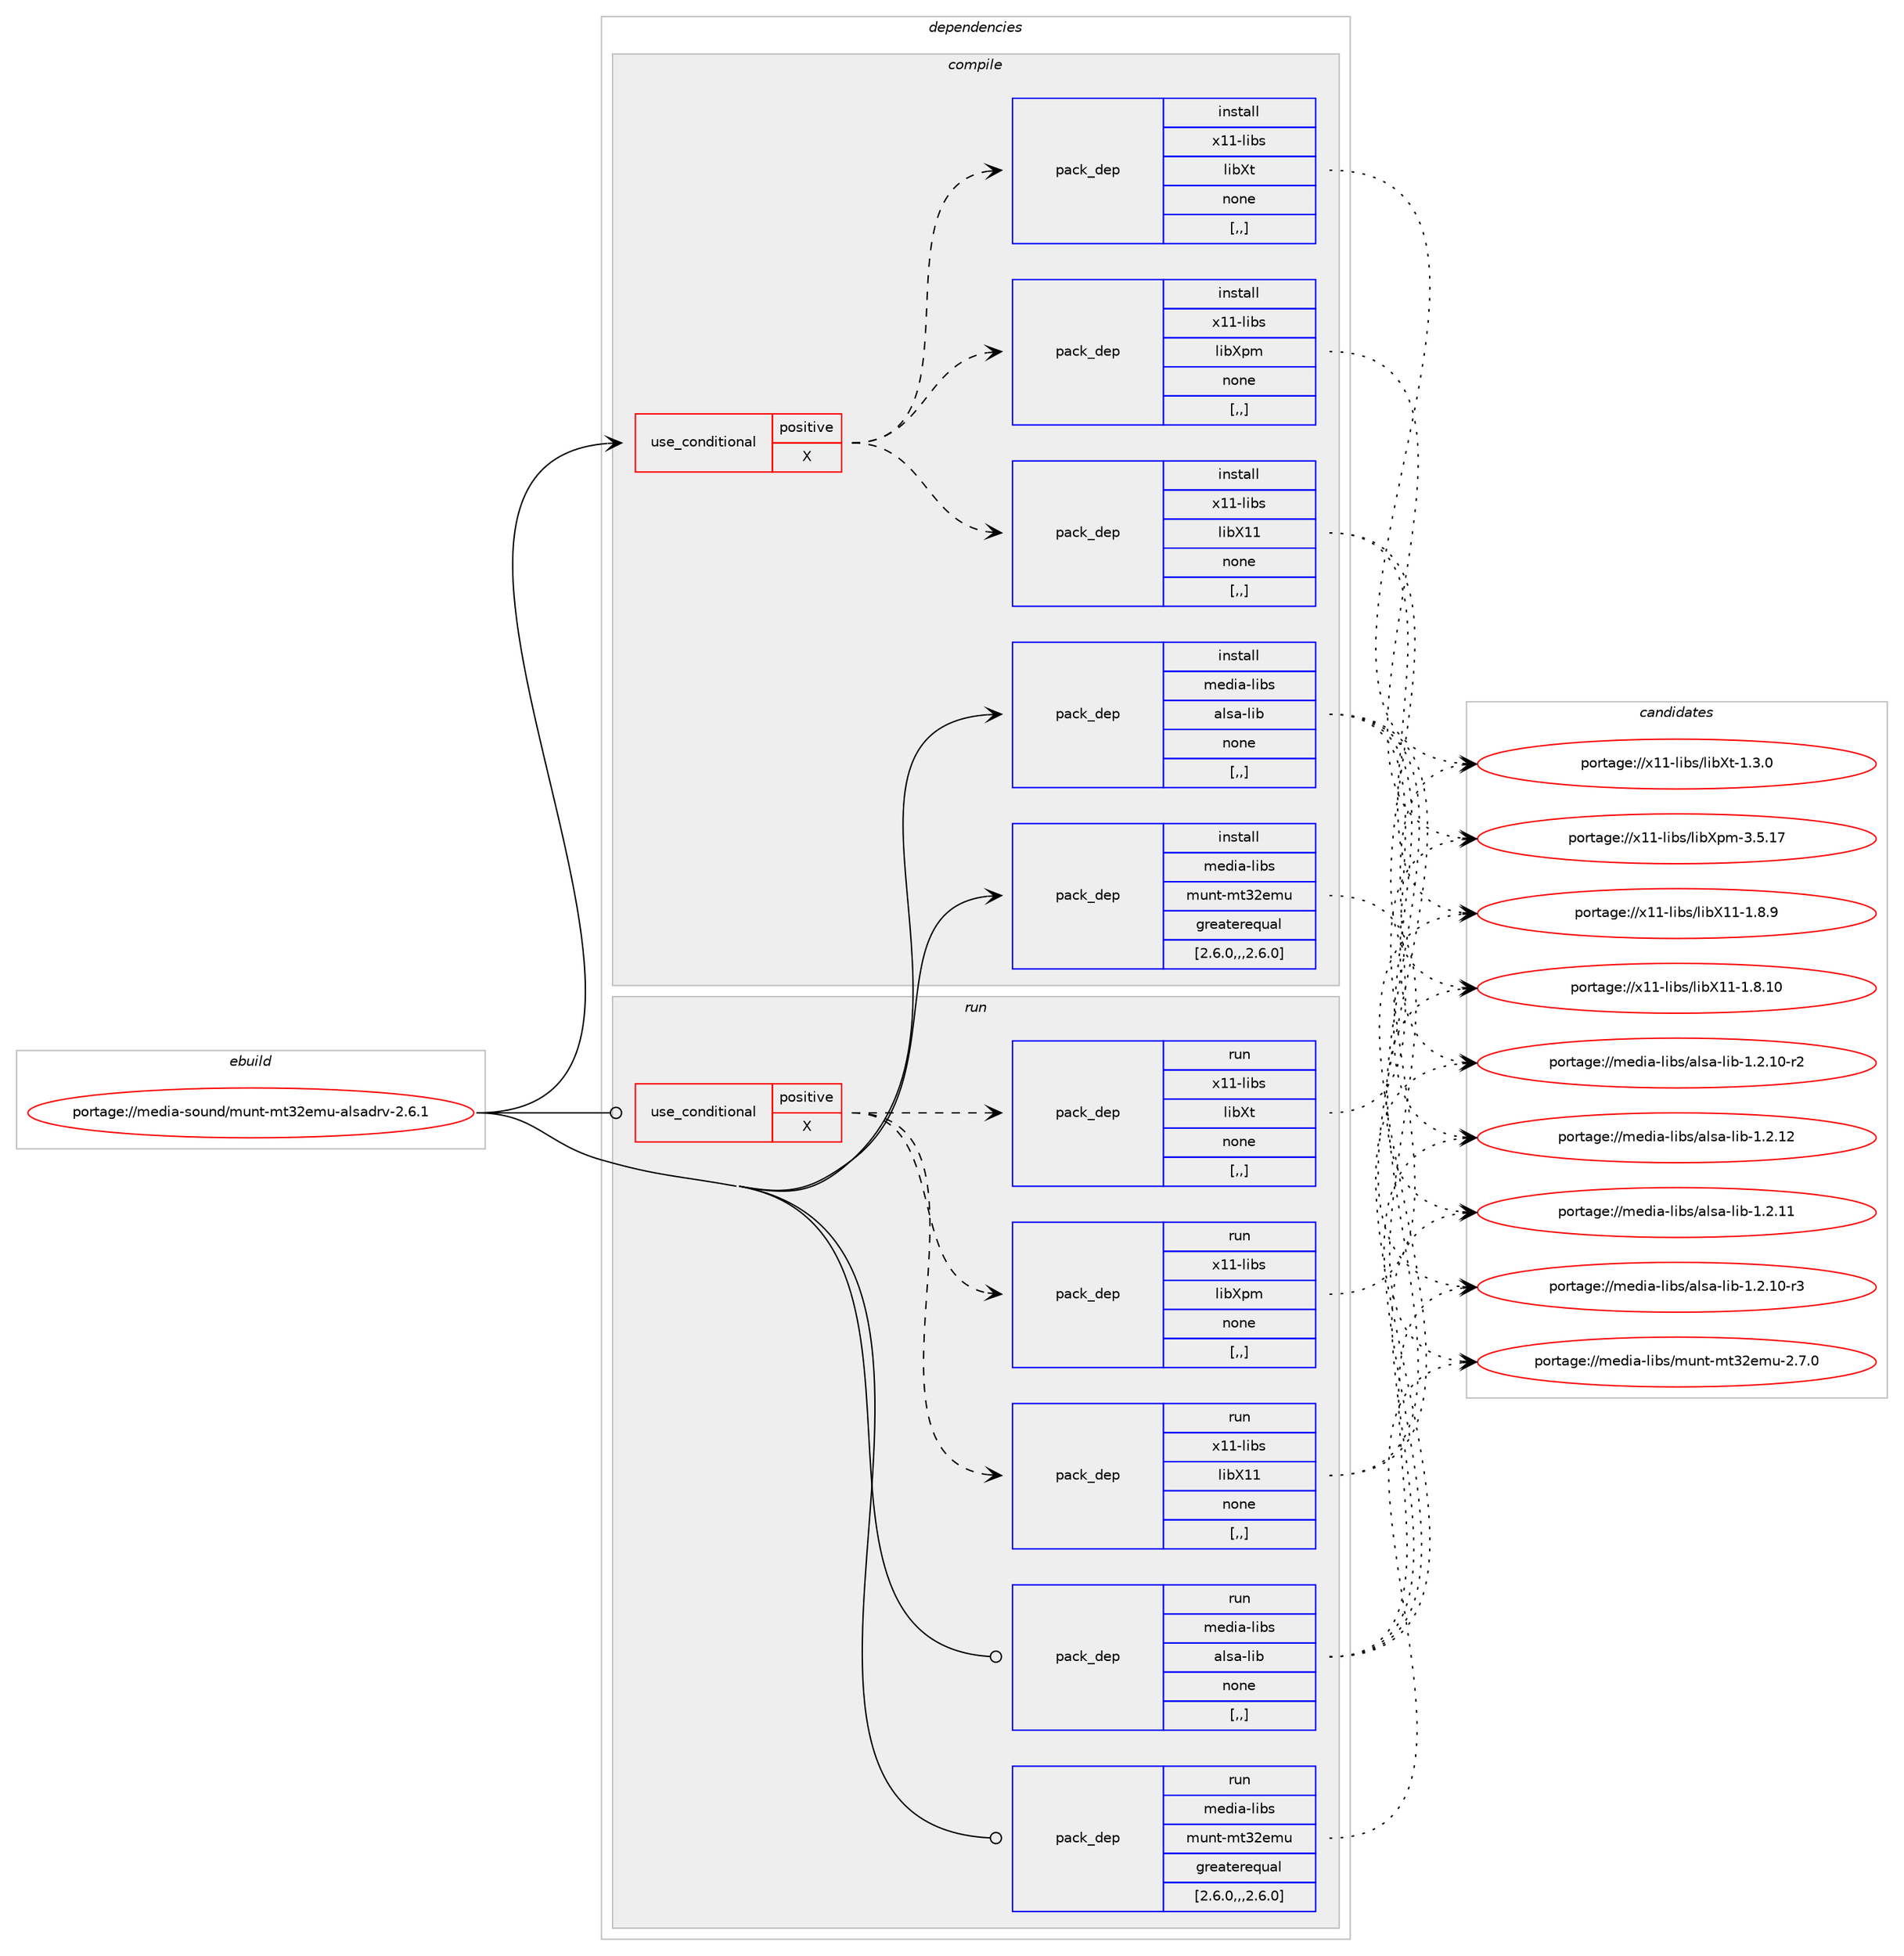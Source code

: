 digraph prolog {

# *************
# Graph options
# *************

newrank=true;
concentrate=true;
compound=true;
graph [rankdir=LR,fontname=Helvetica,fontsize=10,ranksep=1.5];#, ranksep=2.5, nodesep=0.2];
edge  [arrowhead=vee];
node  [fontname=Helvetica,fontsize=10];

# **********
# The ebuild
# **********

subgraph cluster_leftcol {
color=gray;
label=<<i>ebuild</i>>;
id [label="portage://media-sound/munt-mt32emu-alsadrv-2.6.1", color=red, width=4, href="../media-sound/munt-mt32emu-alsadrv-2.6.1.svg"];
}

# ****************
# The dependencies
# ****************

subgraph cluster_midcol {
color=gray;
label=<<i>dependencies</i>>;
subgraph cluster_compile {
fillcolor="#eeeeee";
style=filled;
label=<<i>compile</i>>;
subgraph cond80625 {
dependency317965 [label=<<TABLE BORDER="0" CELLBORDER="1" CELLSPACING="0" CELLPADDING="4"><TR><TD ROWSPAN="3" CELLPADDING="10">use_conditional</TD></TR><TR><TD>positive</TD></TR><TR><TD>X</TD></TR></TABLE>>, shape=none, color=red];
subgraph pack234885 {
dependency317966 [label=<<TABLE BORDER="0" CELLBORDER="1" CELLSPACING="0" CELLPADDING="4" WIDTH="220"><TR><TD ROWSPAN="6" CELLPADDING="30">pack_dep</TD></TR><TR><TD WIDTH="110">install</TD></TR><TR><TD>x11-libs</TD></TR><TR><TD>libX11</TD></TR><TR><TD>none</TD></TR><TR><TD>[,,]</TD></TR></TABLE>>, shape=none, color=blue];
}
dependency317965:e -> dependency317966:w [weight=20,style="dashed",arrowhead="vee"];
subgraph pack234886 {
dependency317967 [label=<<TABLE BORDER="0" CELLBORDER="1" CELLSPACING="0" CELLPADDING="4" WIDTH="220"><TR><TD ROWSPAN="6" CELLPADDING="30">pack_dep</TD></TR><TR><TD WIDTH="110">install</TD></TR><TR><TD>x11-libs</TD></TR><TR><TD>libXpm</TD></TR><TR><TD>none</TD></TR><TR><TD>[,,]</TD></TR></TABLE>>, shape=none, color=blue];
}
dependency317965:e -> dependency317967:w [weight=20,style="dashed",arrowhead="vee"];
subgraph pack234887 {
dependency317968 [label=<<TABLE BORDER="0" CELLBORDER="1" CELLSPACING="0" CELLPADDING="4" WIDTH="220"><TR><TD ROWSPAN="6" CELLPADDING="30">pack_dep</TD></TR><TR><TD WIDTH="110">install</TD></TR><TR><TD>x11-libs</TD></TR><TR><TD>libXt</TD></TR><TR><TD>none</TD></TR><TR><TD>[,,]</TD></TR></TABLE>>, shape=none, color=blue];
}
dependency317965:e -> dependency317968:w [weight=20,style="dashed",arrowhead="vee"];
}
id:e -> dependency317965:w [weight=20,style="solid",arrowhead="vee"];
subgraph pack234888 {
dependency317969 [label=<<TABLE BORDER="0" CELLBORDER="1" CELLSPACING="0" CELLPADDING="4" WIDTH="220"><TR><TD ROWSPAN="6" CELLPADDING="30">pack_dep</TD></TR><TR><TD WIDTH="110">install</TD></TR><TR><TD>media-libs</TD></TR><TR><TD>alsa-lib</TD></TR><TR><TD>none</TD></TR><TR><TD>[,,]</TD></TR></TABLE>>, shape=none, color=blue];
}
id:e -> dependency317969:w [weight=20,style="solid",arrowhead="vee"];
subgraph pack234889 {
dependency317970 [label=<<TABLE BORDER="0" CELLBORDER="1" CELLSPACING="0" CELLPADDING="4" WIDTH="220"><TR><TD ROWSPAN="6" CELLPADDING="30">pack_dep</TD></TR><TR><TD WIDTH="110">install</TD></TR><TR><TD>media-libs</TD></TR><TR><TD>munt-mt32emu</TD></TR><TR><TD>greaterequal</TD></TR><TR><TD>[2.6.0,,,2.6.0]</TD></TR></TABLE>>, shape=none, color=blue];
}
id:e -> dependency317970:w [weight=20,style="solid",arrowhead="vee"];
}
subgraph cluster_compileandrun {
fillcolor="#eeeeee";
style=filled;
label=<<i>compile and run</i>>;
}
subgraph cluster_run {
fillcolor="#eeeeee";
style=filled;
label=<<i>run</i>>;
subgraph cond80626 {
dependency317971 [label=<<TABLE BORDER="0" CELLBORDER="1" CELLSPACING="0" CELLPADDING="4"><TR><TD ROWSPAN="3" CELLPADDING="10">use_conditional</TD></TR><TR><TD>positive</TD></TR><TR><TD>X</TD></TR></TABLE>>, shape=none, color=red];
subgraph pack234890 {
dependency317972 [label=<<TABLE BORDER="0" CELLBORDER="1" CELLSPACING="0" CELLPADDING="4" WIDTH="220"><TR><TD ROWSPAN="6" CELLPADDING="30">pack_dep</TD></TR><TR><TD WIDTH="110">run</TD></TR><TR><TD>x11-libs</TD></TR><TR><TD>libX11</TD></TR><TR><TD>none</TD></TR><TR><TD>[,,]</TD></TR></TABLE>>, shape=none, color=blue];
}
dependency317971:e -> dependency317972:w [weight=20,style="dashed",arrowhead="vee"];
subgraph pack234891 {
dependency317973 [label=<<TABLE BORDER="0" CELLBORDER="1" CELLSPACING="0" CELLPADDING="4" WIDTH="220"><TR><TD ROWSPAN="6" CELLPADDING="30">pack_dep</TD></TR><TR><TD WIDTH="110">run</TD></TR><TR><TD>x11-libs</TD></TR><TR><TD>libXpm</TD></TR><TR><TD>none</TD></TR><TR><TD>[,,]</TD></TR></TABLE>>, shape=none, color=blue];
}
dependency317971:e -> dependency317973:w [weight=20,style="dashed",arrowhead="vee"];
subgraph pack234892 {
dependency317974 [label=<<TABLE BORDER="0" CELLBORDER="1" CELLSPACING="0" CELLPADDING="4" WIDTH="220"><TR><TD ROWSPAN="6" CELLPADDING="30">pack_dep</TD></TR><TR><TD WIDTH="110">run</TD></TR><TR><TD>x11-libs</TD></TR><TR><TD>libXt</TD></TR><TR><TD>none</TD></TR><TR><TD>[,,]</TD></TR></TABLE>>, shape=none, color=blue];
}
dependency317971:e -> dependency317974:w [weight=20,style="dashed",arrowhead="vee"];
}
id:e -> dependency317971:w [weight=20,style="solid",arrowhead="odot"];
subgraph pack234893 {
dependency317975 [label=<<TABLE BORDER="0" CELLBORDER="1" CELLSPACING="0" CELLPADDING="4" WIDTH="220"><TR><TD ROWSPAN="6" CELLPADDING="30">pack_dep</TD></TR><TR><TD WIDTH="110">run</TD></TR><TR><TD>media-libs</TD></TR><TR><TD>alsa-lib</TD></TR><TR><TD>none</TD></TR><TR><TD>[,,]</TD></TR></TABLE>>, shape=none, color=blue];
}
id:e -> dependency317975:w [weight=20,style="solid",arrowhead="odot"];
subgraph pack234894 {
dependency317976 [label=<<TABLE BORDER="0" CELLBORDER="1" CELLSPACING="0" CELLPADDING="4" WIDTH="220"><TR><TD ROWSPAN="6" CELLPADDING="30">pack_dep</TD></TR><TR><TD WIDTH="110">run</TD></TR><TR><TD>media-libs</TD></TR><TR><TD>munt-mt32emu</TD></TR><TR><TD>greaterequal</TD></TR><TR><TD>[2.6.0,,,2.6.0]</TD></TR></TABLE>>, shape=none, color=blue];
}
id:e -> dependency317976:w [weight=20,style="solid",arrowhead="odot"];
}
}

# **************
# The candidates
# **************

subgraph cluster_choices {
rank=same;
color=gray;
label=<<i>candidates</i>>;

subgraph choice234885 {
color=black;
nodesep=1;
choice12049494510810598115471081059888494945494656464948 [label="portage://x11-libs/libX11-1.8.10", color=red, width=4,href="../x11-libs/libX11-1.8.10.svg"];
choice120494945108105981154710810598884949454946564657 [label="portage://x11-libs/libX11-1.8.9", color=red, width=4,href="../x11-libs/libX11-1.8.9.svg"];
dependency317966:e -> choice12049494510810598115471081059888494945494656464948:w [style=dotted,weight="100"];
dependency317966:e -> choice120494945108105981154710810598884949454946564657:w [style=dotted,weight="100"];
}
subgraph choice234886 {
color=black;
nodesep=1;
choice1204949451081059811547108105988811210945514653464955 [label="portage://x11-libs/libXpm-3.5.17", color=red, width=4,href="../x11-libs/libXpm-3.5.17.svg"];
dependency317967:e -> choice1204949451081059811547108105988811210945514653464955:w [style=dotted,weight="100"];
}
subgraph choice234887 {
color=black;
nodesep=1;
choice12049494510810598115471081059888116454946514648 [label="portage://x11-libs/libXt-1.3.0", color=red, width=4,href="../x11-libs/libXt-1.3.0.svg"];
dependency317968:e -> choice12049494510810598115471081059888116454946514648:w [style=dotted,weight="100"];
}
subgraph choice234888 {
color=black;
nodesep=1;
choice109101100105974510810598115479710811597451081059845494650464950 [label="portage://media-libs/alsa-lib-1.2.12", color=red, width=4,href="../media-libs/alsa-lib-1.2.12.svg"];
choice109101100105974510810598115479710811597451081059845494650464949 [label="portage://media-libs/alsa-lib-1.2.11", color=red, width=4,href="../media-libs/alsa-lib-1.2.11.svg"];
choice1091011001059745108105981154797108115974510810598454946504649484511451 [label="portage://media-libs/alsa-lib-1.2.10-r3", color=red, width=4,href="../media-libs/alsa-lib-1.2.10-r3.svg"];
choice1091011001059745108105981154797108115974510810598454946504649484511450 [label="portage://media-libs/alsa-lib-1.2.10-r2", color=red, width=4,href="../media-libs/alsa-lib-1.2.10-r2.svg"];
dependency317969:e -> choice109101100105974510810598115479710811597451081059845494650464950:w [style=dotted,weight="100"];
dependency317969:e -> choice109101100105974510810598115479710811597451081059845494650464949:w [style=dotted,weight="100"];
dependency317969:e -> choice1091011001059745108105981154797108115974510810598454946504649484511451:w [style=dotted,weight="100"];
dependency317969:e -> choice1091011001059745108105981154797108115974510810598454946504649484511450:w [style=dotted,weight="100"];
}
subgraph choice234889 {
color=black;
nodesep=1;
choice10910110010597451081059811547109117110116451091165150101109117455046554648 [label="portage://media-libs/munt-mt32emu-2.7.0", color=red, width=4,href="../media-libs/munt-mt32emu-2.7.0.svg"];
dependency317970:e -> choice10910110010597451081059811547109117110116451091165150101109117455046554648:w [style=dotted,weight="100"];
}
subgraph choice234890 {
color=black;
nodesep=1;
choice12049494510810598115471081059888494945494656464948 [label="portage://x11-libs/libX11-1.8.10", color=red, width=4,href="../x11-libs/libX11-1.8.10.svg"];
choice120494945108105981154710810598884949454946564657 [label="portage://x11-libs/libX11-1.8.9", color=red, width=4,href="../x11-libs/libX11-1.8.9.svg"];
dependency317972:e -> choice12049494510810598115471081059888494945494656464948:w [style=dotted,weight="100"];
dependency317972:e -> choice120494945108105981154710810598884949454946564657:w [style=dotted,weight="100"];
}
subgraph choice234891 {
color=black;
nodesep=1;
choice1204949451081059811547108105988811210945514653464955 [label="portage://x11-libs/libXpm-3.5.17", color=red, width=4,href="../x11-libs/libXpm-3.5.17.svg"];
dependency317973:e -> choice1204949451081059811547108105988811210945514653464955:w [style=dotted,weight="100"];
}
subgraph choice234892 {
color=black;
nodesep=1;
choice12049494510810598115471081059888116454946514648 [label="portage://x11-libs/libXt-1.3.0", color=red, width=4,href="../x11-libs/libXt-1.3.0.svg"];
dependency317974:e -> choice12049494510810598115471081059888116454946514648:w [style=dotted,weight="100"];
}
subgraph choice234893 {
color=black;
nodesep=1;
choice109101100105974510810598115479710811597451081059845494650464950 [label="portage://media-libs/alsa-lib-1.2.12", color=red, width=4,href="../media-libs/alsa-lib-1.2.12.svg"];
choice109101100105974510810598115479710811597451081059845494650464949 [label="portage://media-libs/alsa-lib-1.2.11", color=red, width=4,href="../media-libs/alsa-lib-1.2.11.svg"];
choice1091011001059745108105981154797108115974510810598454946504649484511451 [label="portage://media-libs/alsa-lib-1.2.10-r3", color=red, width=4,href="../media-libs/alsa-lib-1.2.10-r3.svg"];
choice1091011001059745108105981154797108115974510810598454946504649484511450 [label="portage://media-libs/alsa-lib-1.2.10-r2", color=red, width=4,href="../media-libs/alsa-lib-1.2.10-r2.svg"];
dependency317975:e -> choice109101100105974510810598115479710811597451081059845494650464950:w [style=dotted,weight="100"];
dependency317975:e -> choice109101100105974510810598115479710811597451081059845494650464949:w [style=dotted,weight="100"];
dependency317975:e -> choice1091011001059745108105981154797108115974510810598454946504649484511451:w [style=dotted,weight="100"];
dependency317975:e -> choice1091011001059745108105981154797108115974510810598454946504649484511450:w [style=dotted,weight="100"];
}
subgraph choice234894 {
color=black;
nodesep=1;
choice10910110010597451081059811547109117110116451091165150101109117455046554648 [label="portage://media-libs/munt-mt32emu-2.7.0", color=red, width=4,href="../media-libs/munt-mt32emu-2.7.0.svg"];
dependency317976:e -> choice10910110010597451081059811547109117110116451091165150101109117455046554648:w [style=dotted,weight="100"];
}
}

}
